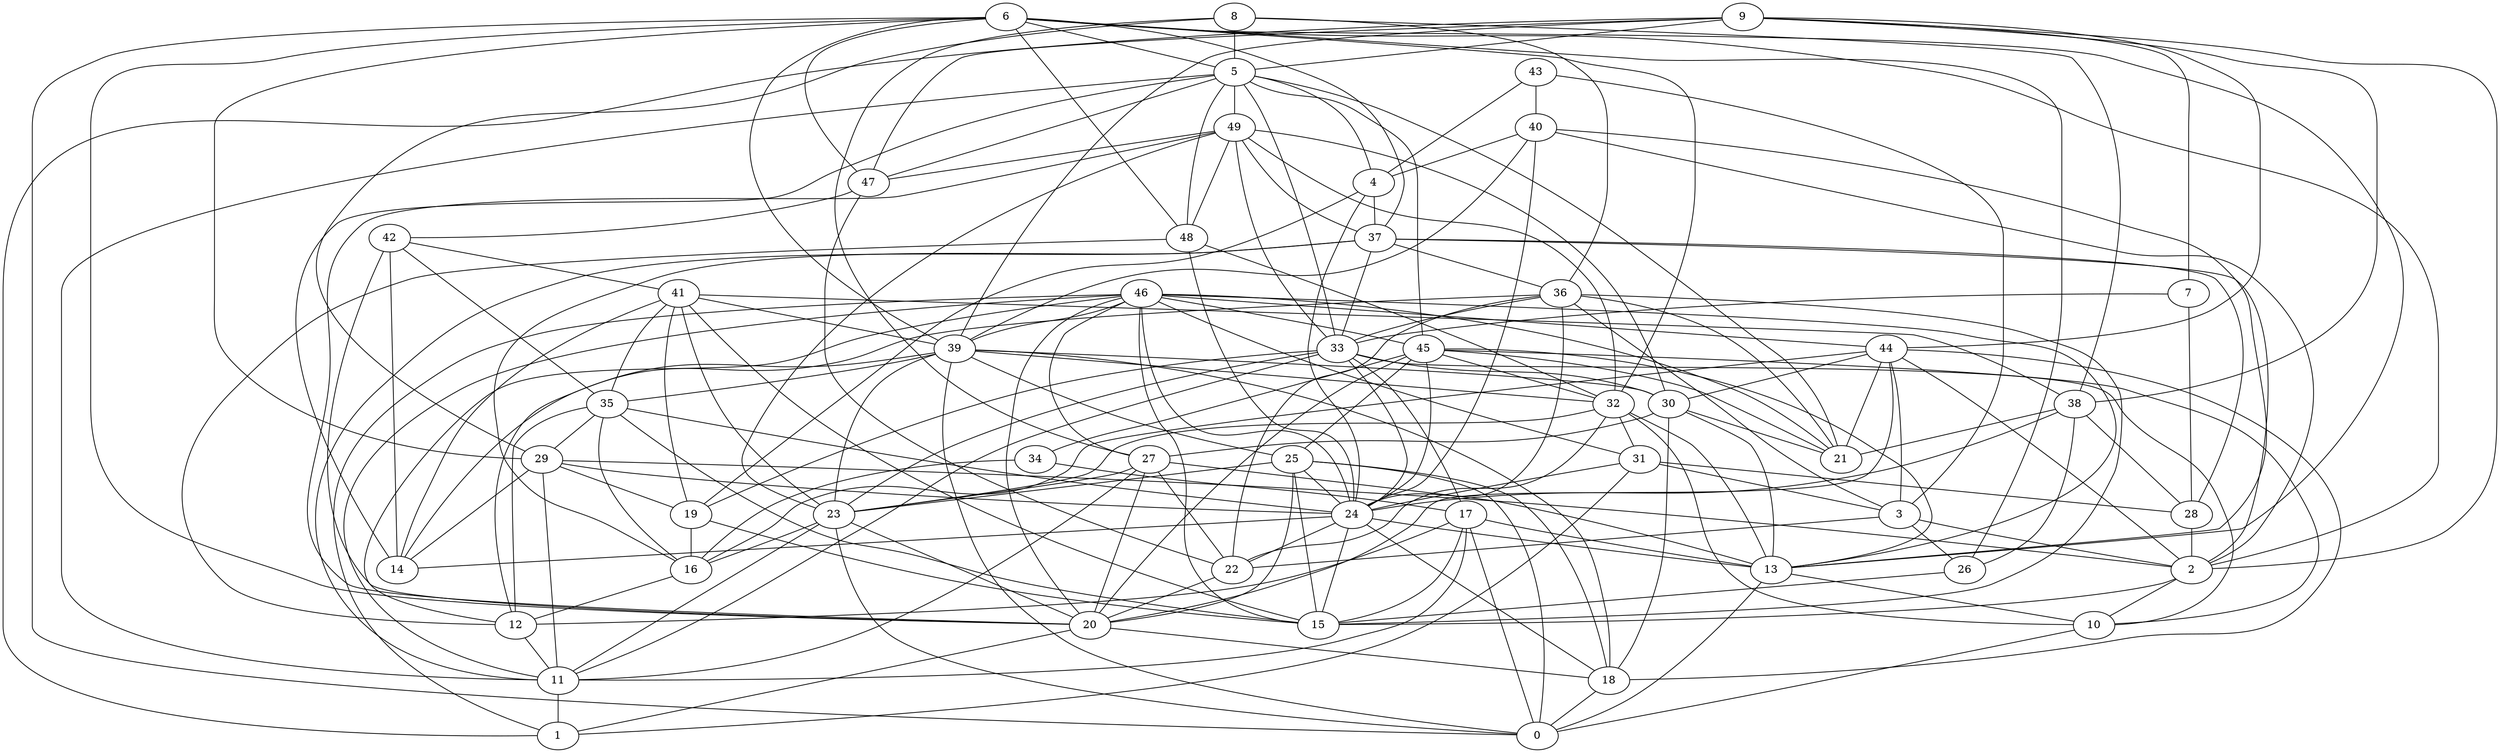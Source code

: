 digraph GG_graph {

subgraph G_graph {
edge [color = black]
"18" -> "0" [dir = none]
"42" -> "41" [dir = none]
"42" -> "35" [dir = none]
"49" -> "23" [dir = none]
"49" -> "32" [dir = none]
"49" -> "33" [dir = none]
"49" -> "37" [dir = none]
"37" -> "28" [dir = none]
"37" -> "16" [dir = none]
"37" -> "33" [dir = none]
"5" -> "47" [dir = none]
"5" -> "14" [dir = none]
"5" -> "33" [dir = none]
"34" -> "17" [dir = none]
"25" -> "24" [dir = none]
"25" -> "18" [dir = none]
"46" -> "45" [dir = none]
"46" -> "24" [dir = none]
"46" -> "21" [dir = none]
"46" -> "11" [dir = none]
"46" -> "1" [dir = none]
"46" -> "27" [dir = none]
"46" -> "12" [dir = none]
"46" -> "44" [dir = none]
"29" -> "24" [dir = none]
"29" -> "19" [dir = none]
"28" -> "2" [dir = none]
"41" -> "35" [dir = none]
"41" -> "19" [dir = none]
"41" -> "39" [dir = none]
"41" -> "14" [dir = none]
"41" -> "15" [dir = none]
"35" -> "24" [dir = none]
"35" -> "29" [dir = none]
"27" -> "13" [dir = none]
"7" -> "28" [dir = none]
"9" -> "1" [dir = none]
"9" -> "5" [dir = none]
"9" -> "39" [dir = none]
"9" -> "2" [dir = none]
"9" -> "7" [dir = none]
"36" -> "3" [dir = none]
"36" -> "12" [dir = none]
"36" -> "33" [dir = none]
"36" -> "24" [dir = none]
"36" -> "21" [dir = none]
"36" -> "15" [dir = none]
"22" -> "20" [dir = none]
"48" -> "32" [dir = none]
"48" -> "12" [dir = none]
"17" -> "15" [dir = none]
"17" -> "0" [dir = none]
"40" -> "24" [dir = none]
"40" -> "39" [dir = none]
"40" -> "4" [dir = none]
"43" -> "4" [dir = none]
"43" -> "40" [dir = none]
"4" -> "19" [dir = none]
"23" -> "20" [dir = none]
"8" -> "38" [dir = none]
"8" -> "36" [dir = none]
"8" -> "27" [dir = none]
"38" -> "24" [dir = none]
"33" -> "19" [dir = none]
"33" -> "17" [dir = none]
"33" -> "30" [dir = none]
"33" -> "23" [dir = none]
"24" -> "18" [dir = none]
"24" -> "13" [dir = none]
"47" -> "22" [dir = none]
"45" -> "34" [dir = none]
"45" -> "25" [dir = none]
"45" -> "21" [dir = none]
"45" -> "24" [dir = none]
"45" -> "10" [dir = none]
"6" -> "39" [dir = none]
"6" -> "0" [dir = none]
"6" -> "13" [dir = none]
"6" -> "37" [dir = none]
"6" -> "5" [dir = none]
"6" -> "26" [dir = none]
"6" -> "47" [dir = none]
"3" -> "2" [dir = none]
"3" -> "22" [dir = none]
"12" -> "11" [dir = none]
"44" -> "21" [dir = none]
"44" -> "16" [dir = none]
"44" -> "30" [dir = none]
"39" -> "18" [dir = none]
"39" -> "25" [dir = none]
"39" -> "0" [dir = none]
"39" -> "23" [dir = none]
"39" -> "32" [dir = none]
"32" -> "10" [dir = none]
"26" -> "15" [dir = none]
"31" -> "24" [dir = none]
"31" -> "1" [dir = none]
"20" -> "18" [dir = none]
"4" -> "37" [dir = none]
"23" -> "0" [dir = none]
"34" -> "16" [dir = none]
"25" -> "15" [dir = none]
"49" -> "47" [dir = none]
"6" -> "48" [dir = none]
"31" -> "3" [dir = none]
"29" -> "2" [dir = none]
"46" -> "39" [dir = none]
"32" -> "31" [dir = none]
"10" -> "0" [dir = none]
"38" -> "26" [dir = none]
"38" -> "28" [dir = none]
"25" -> "23" [dir = none]
"45" -> "13" [dir = none]
"30" -> "13" [dir = none]
"35" -> "16" [dir = none]
"8" -> "5" [dir = none]
"29" -> "11" [dir = none]
"6" -> "32" [dir = none]
"4" -> "24" [dir = none]
"16" -> "12" [dir = none]
"9" -> "44" [dir = none]
"17" -> "13" [dir = none]
"7" -> "33" [dir = none]
"40" -> "13" [dir = none]
"19" -> "15" [dir = none]
"31" -> "28" [dir = none]
"49" -> "48" [dir = none]
"9" -> "38" [dir = none]
"19" -> "16" [dir = none]
"46" -> "15" [dir = none]
"38" -> "21" [dir = none]
"6" -> "2" [dir = none]
"33" -> "11" [dir = none]
"11" -> "1" [dir = none]
"13" -> "10" [dir = none]
"13" -> "0" [dir = none]
"46" -> "20" [dir = none]
"5" -> "48" [dir = none]
"35" -> "12" [dir = none]
"46" -> "13" [dir = none]
"33" -> "24" [dir = none]
"9" -> "47" [dir = none]
"49" -> "30" [dir = none]
"24" -> "14" [dir = none]
"24" -> "22" [dir = none]
"41" -> "23" [dir = none]
"5" -> "45" [dir = none]
"20" -> "1" [dir = none]
"37" -> "36" [dir = none]
"44" -> "2" [dir = none]
"27" -> "23" [dir = none]
"32" -> "22" [dir = none]
"37" -> "11" [dir = none]
"5" -> "4" [dir = none]
"39" -> "14" [dir = none]
"33" -> "10" [dir = none]
"44" -> "18" [dir = none]
"45" -> "32" [dir = none]
"49" -> "20" [dir = none]
"41" -> "38" [dir = none]
"42" -> "20" [dir = none]
"30" -> "21" [dir = none]
"24" -> "15" [dir = none]
"17" -> "11" [dir = none]
"44" -> "3" [dir = none]
"5" -> "21" [dir = none]
"47" -> "42" [dir = none]
"23" -> "11" [dir = none]
"27" -> "22" [dir = none]
"35" -> "15" [dir = none]
"6" -> "29" [dir = none]
"6" -> "20" [dir = none]
"3" -> "26" [dir = none]
"44" -> "20" [dir = none]
"42" -> "14" [dir = none]
"40" -> "2" [dir = none]
"8" -> "29" [dir = none]
"23" -> "16" [dir = none]
"25" -> "0" [dir = none]
"32" -> "13" [dir = none]
"32" -> "23" [dir = none]
"39" -> "35" [dir = none]
"37" -> "2" [dir = none]
"46" -> "31" [dir = none]
"43" -> "3" [dir = none]
"5" -> "11" [dir = none]
"5" -> "49" [dir = none]
"36" -> "22" [dir = none]
"2" -> "15" [dir = none]
"39" -> "30" [dir = none]
"25" -> "20" [dir = none]
"45" -> "20" [dir = none]
"30" -> "27" [dir = none]
"29" -> "14" [dir = none]
"17" -> "12" [dir = none]
"27" -> "20" [dir = none]
"27" -> "11" [dir = none]
"30" -> "18" [dir = none]
"2" -> "10" [dir = none]
"48" -> "24" [dir = none]
}

}

